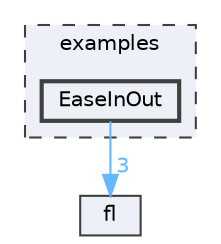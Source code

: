digraph "/home/runner/work/FastLED/FastLED/examples/EaseInOut"
{
 // INTERACTIVE_SVG=YES
 // LATEX_PDF_SIZE
  bgcolor="transparent";
  edge [fontname=Helvetica,fontsize=10,labelfontname=Helvetica,labelfontsize=10];
  node [fontname=Helvetica,fontsize=10,shape=box,height=0.2,width=0.4];
  compound=true
  subgraph clusterdir_d28a4824dc47e487b107a5db32ef43c4 {
    graph [ bgcolor="#edf0f7", pencolor="grey25", label="examples", fontname=Helvetica,fontsize=10 style="filled,dashed", URL="dir_d28a4824dc47e487b107a5db32ef43c4.html",tooltip=""]
  dir_5ca98a45f053116b8b338d9435eab00e [label="EaseInOut", fillcolor="#edf0f7", color="grey25", style="filled,bold", URL="dir_5ca98a45f053116b8b338d9435eab00e.html",tooltip=""];
  }
  dir_4d1829fa9bd13d7db71e765b2707b248 [label="fl", fillcolor="#edf0f7", color="grey25", style="filled", URL="dir_4d1829fa9bd13d7db71e765b2707b248.html",tooltip=""];
  dir_5ca98a45f053116b8b338d9435eab00e->dir_4d1829fa9bd13d7db71e765b2707b248 [headlabel="3", labeldistance=1.5 headhref="dir_000030_000042.html" href="dir_000030_000042.html" color="steelblue1" fontcolor="steelblue1"];
}
